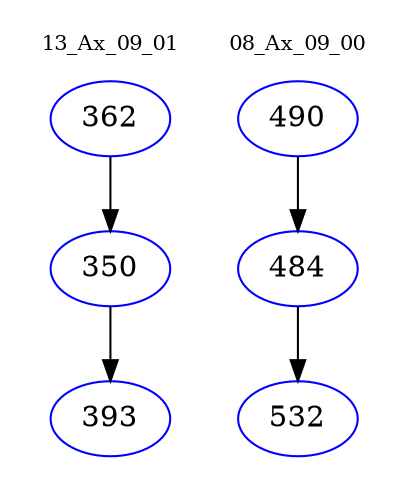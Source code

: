 digraph{
subgraph cluster_0 {
color = white
label = "13_Ax_09_01";
fontsize=10;
T0_362 [label="362", color="blue"]
T0_362 -> T0_350 [color="black"]
T0_350 [label="350", color="blue"]
T0_350 -> T0_393 [color="black"]
T0_393 [label="393", color="blue"]
}
subgraph cluster_1 {
color = white
label = "08_Ax_09_00";
fontsize=10;
T1_490 [label="490", color="blue"]
T1_490 -> T1_484 [color="black"]
T1_484 [label="484", color="blue"]
T1_484 -> T1_532 [color="black"]
T1_532 [label="532", color="blue"]
}
}
